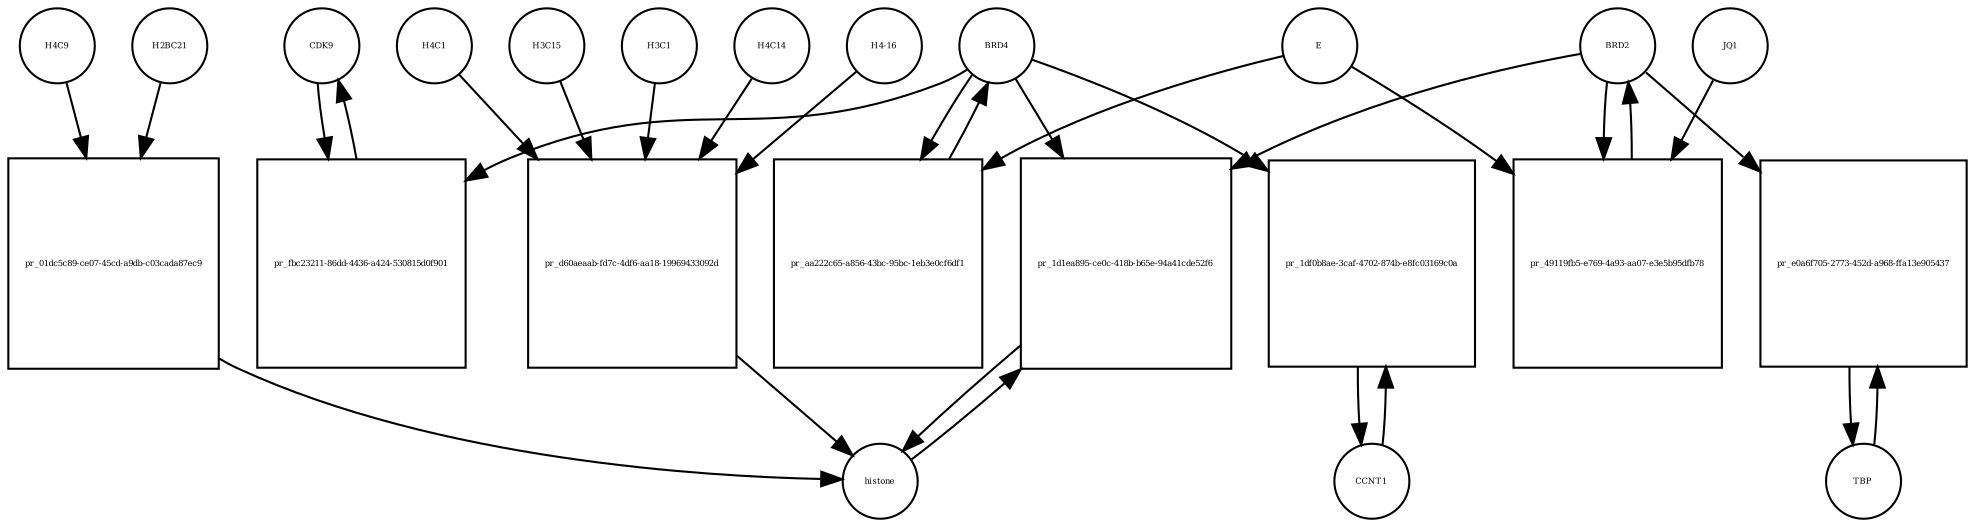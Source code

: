 strict digraph  {
CDK9 [annotation="", bipartite=0, cls=macromolecule, fontsize=4, label=CDK9, shape=circle];
"pr_fbc23211-86dd-4436-a424-530815d0f901" [annotation="", bipartite=1, cls=process, fontsize=4, label="pr_fbc23211-86dd-4436-a424-530815d0f901", shape=square];
BRD4 [annotation="", bipartite=0, cls=macromolecule, fontsize=4, label=BRD4, shape=circle];
CCNT1 [annotation="", bipartite=0, cls=macromolecule, fontsize=4, label=CCNT1, shape=circle];
"pr_1df0b8ae-3caf-4702-874b-e8fc03169c0a" [annotation="", bipartite=1, cls=process, fontsize=4, label="pr_1df0b8ae-3caf-4702-874b-e8fc03169c0a", shape=square];
histone [annotation="", bipartite=0, cls=complex, fontsize=4, label=histone, shape=circle];
"pr_1d1ea895-ce0c-418b-b65e-94a41cde52f6" [annotation="", bipartite=1, cls=process, fontsize=4, label="pr_1d1ea895-ce0c-418b-b65e-94a41cde52f6", shape=square];
BRD2 [annotation="", bipartite=0, cls=macromolecule, fontsize=4, label=BRD2, shape=circle];
"pr_aa222c65-a856-43bc-95bc-1eb3e0cf6df1" [annotation="", bipartite=1, cls=process, fontsize=4, label="pr_aa222c65-a856-43bc-95bc-1eb3e0cf6df1", shape=square];
E [annotation=urn_miriam_ncbiprotein_BCD58755, bipartite=0, cls=macromolecule, fontsize=4, label=E, shape=circle];
H4C14 [annotation="", bipartite=0, cls=macromolecule, fontsize=4, label=H4C14, shape=circle];
"pr_d60aeaab-fd7c-4df6-aa18-19969433092d" [annotation="", bipartite=1, cls=process, fontsize=4, label="pr_d60aeaab-fd7c-4df6-aa18-19969433092d", shape=square];
"H4-16" [annotation="", bipartite=0, cls=macromolecule, fontsize=4, label="H4-16", shape=circle];
H4C1 [annotation="", bipartite=0, cls=macromolecule, fontsize=4, label=H4C1, shape=circle];
H3C15 [annotation="", bipartite=0, cls=macromolecule, fontsize=4, label=H3C15, shape=circle];
H3C1 [annotation="", bipartite=0, cls=macromolecule, fontsize=4, label=H3C1, shape=circle];
"pr_49119fb5-e769-4a93-aa07-e3e5b95dfb78" [annotation="", bipartite=1, cls=process, fontsize=4, label="pr_49119fb5-e769-4a93-aa07-e3e5b95dfb78", shape=square];
JQ1 [annotation="", bipartite=0, cls=macromolecule, fontsize=4, label=JQ1, shape=circle];
TBP [annotation="", bipartite=0, cls=macromolecule, fontsize=4, label=TBP, shape=circle];
"pr_e0a6f705-2773-452d-a968-ffa13e905437" [annotation="", bipartite=1, cls=process, fontsize=4, label="pr_e0a6f705-2773-452d-a968-ffa13e905437", shape=square];
H4C9 [annotation="", bipartite=0, cls=macromolecule, fontsize=4, label=H4C9, shape=circle];
"pr_01dc5c89-ce07-45cd-a9db-c03cada87ec9" [annotation="", bipartite=1, cls=process, fontsize=4, label="pr_01dc5c89-ce07-45cd-a9db-c03cada87ec9", shape=square];
H2BC21 [annotation="", bipartite=0, cls=macromolecule, fontsize=4, label=H2BC21, shape=circle];
CDK9 -> "pr_fbc23211-86dd-4436-a424-530815d0f901"  [annotation="", interaction_type=consumption];
"pr_fbc23211-86dd-4436-a424-530815d0f901" -> CDK9  [annotation="", interaction_type=production];
BRD4 -> "pr_fbc23211-86dd-4436-a424-530815d0f901"  [annotation=urn_miriam_taxonomy_10090, interaction_type=catalysis];
BRD4 -> "pr_1df0b8ae-3caf-4702-874b-e8fc03169c0a"  [annotation="", interaction_type=catalysis];
BRD4 -> "pr_1d1ea895-ce0c-418b-b65e-94a41cde52f6"  [annotation="urn_miriam_doi_10.1038%2Fnsmb.3228.|urn_miriam_doi_10.1016%2Fj.molcel.2008.01.018", interaction_type=catalysis];
BRD4 -> "pr_aa222c65-a856-43bc-95bc-1eb3e0cf6df1"  [annotation="", interaction_type=consumption];
CCNT1 -> "pr_1df0b8ae-3caf-4702-874b-e8fc03169c0a"  [annotation="", interaction_type=consumption];
"pr_1df0b8ae-3caf-4702-874b-e8fc03169c0a" -> CCNT1  [annotation="", interaction_type=production];
histone -> "pr_1d1ea895-ce0c-418b-b65e-94a41cde52f6"  [annotation="", interaction_type=consumption];
"pr_1d1ea895-ce0c-418b-b65e-94a41cde52f6" -> histone  [annotation="", interaction_type=production];
BRD2 -> "pr_1d1ea895-ce0c-418b-b65e-94a41cde52f6"  [annotation="urn_miriam_doi_10.1038%2Fnsmb.3228.|urn_miriam_doi_10.1016%2Fj.molcel.2008.01.018", interaction_type=catalysis];
BRD2 -> "pr_49119fb5-e769-4a93-aa07-e3e5b95dfb78"  [annotation="", interaction_type=consumption];
BRD2 -> "pr_e0a6f705-2773-452d-a968-ffa13e905437"  [annotation="urn_miriam_doi_10.1007%2Fs11010-006-9223-6", interaction_type=catalysis];
"pr_aa222c65-a856-43bc-95bc-1eb3e0cf6df1" -> BRD4  [annotation="", interaction_type=production];
E -> "pr_aa222c65-a856-43bc-95bc-1eb3e0cf6df1"  [annotation="urn_miriam_doi_10.1038%2Fs41586-020-2286-9", interaction_type=inhibition];
E -> "pr_49119fb5-e769-4a93-aa07-e3e5b95dfb78"  [annotation="urn_miriam_doi_10.1038%2Fs41586-020-2286-9|urn_miriam_doi_10.1080%2F15592294.2018.1469891", interaction_type=inhibition];
H4C14 -> "pr_d60aeaab-fd7c-4df6-aa18-19969433092d"  [annotation="", interaction_type=consumption];
"pr_d60aeaab-fd7c-4df6-aa18-19969433092d" -> histone  [annotation="", interaction_type=production];
"H4-16" -> "pr_d60aeaab-fd7c-4df6-aa18-19969433092d"  [annotation="", interaction_type=consumption];
H4C1 -> "pr_d60aeaab-fd7c-4df6-aa18-19969433092d"  [annotation="", interaction_type=consumption];
H3C15 -> "pr_d60aeaab-fd7c-4df6-aa18-19969433092d"  [annotation="", interaction_type=consumption];
H3C1 -> "pr_d60aeaab-fd7c-4df6-aa18-19969433092d"  [annotation="", interaction_type=consumption];
"pr_49119fb5-e769-4a93-aa07-e3e5b95dfb78" -> BRD2  [annotation="", interaction_type=production];
JQ1 -> "pr_49119fb5-e769-4a93-aa07-e3e5b95dfb78"  [annotation="urn_miriam_doi_10.1038%2Fs41586-020-2286-9|urn_miriam_doi_10.1080%2F15592294.2018.1469891", interaction_type=inhibition];
TBP -> "pr_e0a6f705-2773-452d-a968-ffa13e905437"  [annotation="", interaction_type=consumption];
"pr_e0a6f705-2773-452d-a968-ffa13e905437" -> TBP  [annotation="", interaction_type=production];
H4C9 -> "pr_01dc5c89-ce07-45cd-a9db-c03cada87ec9"  [annotation="", interaction_type=consumption];
"pr_01dc5c89-ce07-45cd-a9db-c03cada87ec9" -> histone  [annotation="", interaction_type=production];
H2BC21 -> "pr_01dc5c89-ce07-45cd-a9db-c03cada87ec9"  [annotation="", interaction_type=consumption];
}
